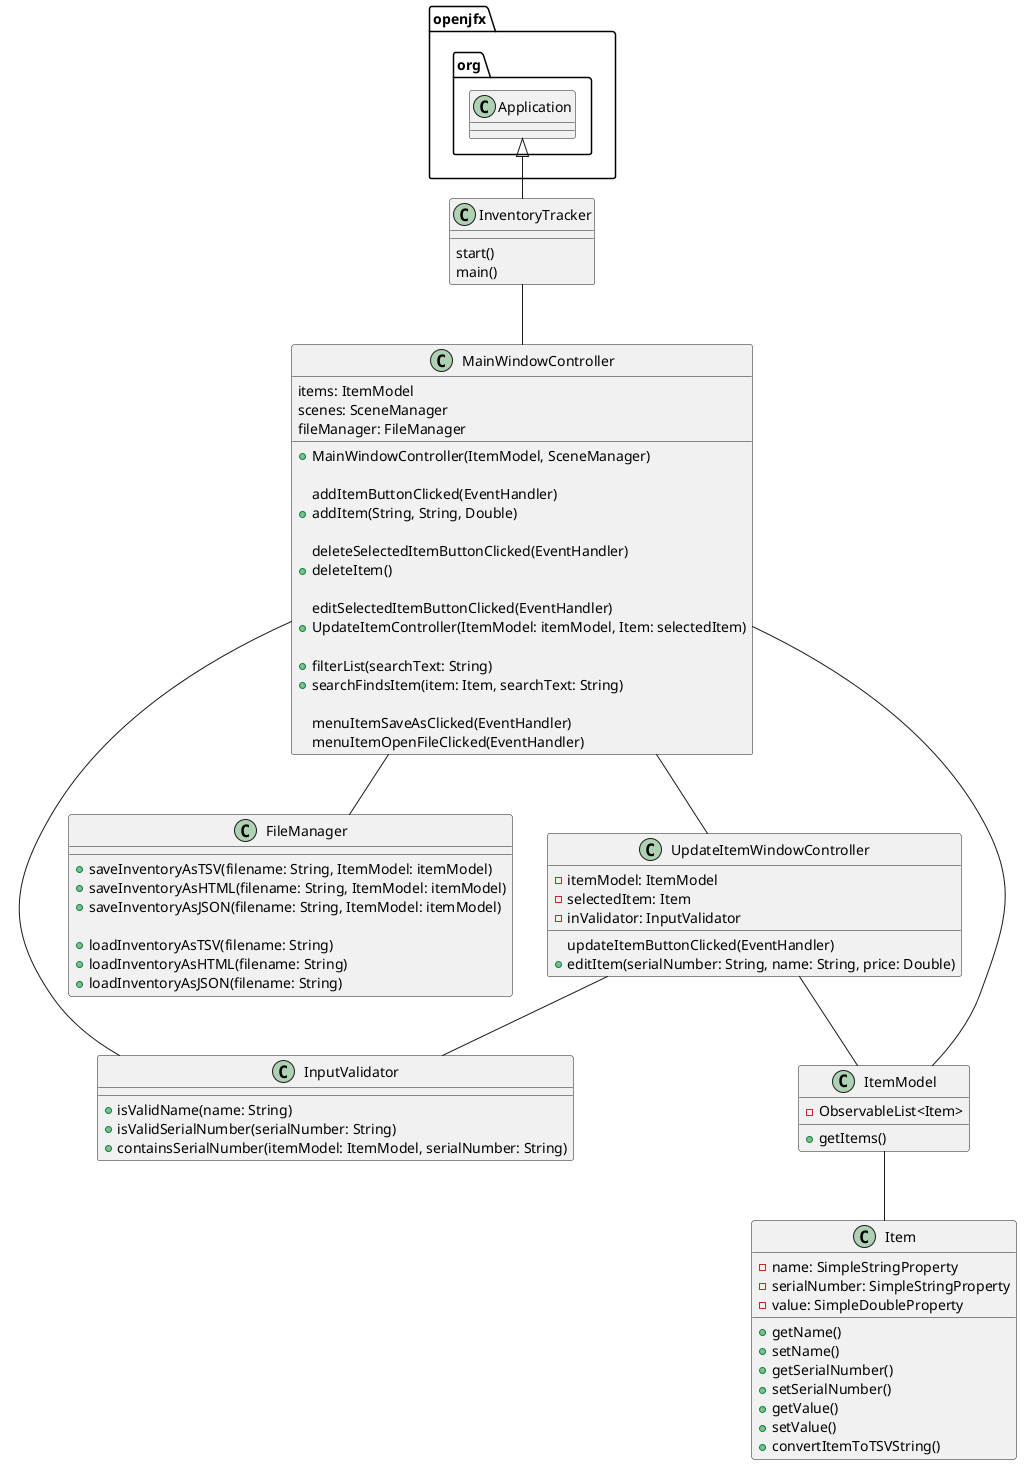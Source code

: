 @startuml

class InventoryTracker {
    start()
    main()
}

class MainWindowController {
    items: ItemModel
    scenes: SceneManager
    fileManager: FileManager

    + MainWindowController(ItemModel, SceneManager)

    addItemButtonClicked(EventHandler)
    + addItem(String, String, Double)

    deleteSelectedItemButtonClicked(EventHandler)
    + deleteItem()

    editSelectedItemButtonClicked(EventHandler)
    + UpdateItemController(ItemModel: itemModel, Item: selectedItem)

    + filterList(searchText: String)
    + searchFindsItem(item: Item, searchText: String)

    menuItemSaveAsClicked(EventHandler)
    menuItemOpenFileClicked(EventHandler)
}

class UpdateItemWindowController {
    - itemModel: ItemModel
    - selectedItem: Item
    - inValidator: InputValidator

    updateItemButtonClicked(EventHandler)
    + editItem(serialNumber: String, name: String, price: Double)
}

class FileManager {

    + saveInventoryAsTSV(filename: String, ItemModel: itemModel)
    + saveInventoryAsHTML(filename: String, ItemModel: itemModel)
    + saveInventoryAsJSON(filename: String, ItemModel: itemModel)

    + loadInventoryAsTSV(filename: String)
    + loadInventoryAsHTML(filename: String)
    + loadInventoryAsJSON(filename: String)
}

class InputValidator {
    + isValidName(name: String)
    + isValidSerialNumber(serialNumber: String)
    + containsSerialNumber(itemModel: ItemModel, serialNumber: String)
}

class ItemModel {
    - ObservableList<Item>

    /' ObservableList is not serializable
       Copying everything over a normal list
       Use Gson on that normal list '/

     + getItems()
}

class Item {
    - name: SimpleStringProperty
    - serialNumber: SimpleStringProperty
    - value: SimpleDoubleProperty

    + getName()
    + setName()
    + getSerialNumber()
    + setSerialNumber()
    + getValue()
    + setValue()
    + convertItemToTSVString()
}

openjfx.org.Application <|-- InventoryTracker
InventoryTracker -- MainWindowController
MainWindowController -- ItemModel
MainWindowController -- UpdateItemWindowController
MainWindowController -- InputValidator
UpdateItemWindowController -- InputValidator
UpdateItemWindowController -- ItemModel
ItemModel -- Item
MainWindowController -- FileManager

@enduml